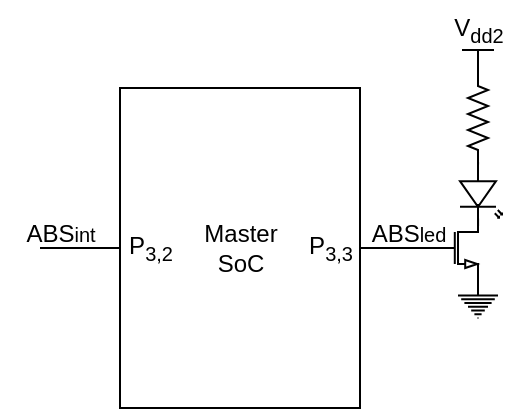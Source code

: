<mxfile version="24.7.8">
  <diagram name="Page-1" id="JXdEZ5sa7kSGQfPGai0q">
    <mxGraphModel dx="683" dy="398" grid="1" gridSize="10" guides="1" tooltips="1" connect="1" arrows="1" fold="1" page="1" pageScale="1" pageWidth="1100" pageHeight="850" math="0" shadow="0">
      <root>
        <mxCell id="0" />
        <mxCell id="1" parent="0" />
        <mxCell id="djroDKn9Spi4HhPKzQUC-1" value="" style="rounded=0;whiteSpace=wrap;html=1;snapToPoint=1;arcSize=12;" parent="1" vertex="1">
          <mxGeometry x="320" y="120" width="120" height="160" as="geometry" />
        </mxCell>
        <mxCell id="djroDKn9Spi4HhPKzQUC-4" value="Master&lt;div&gt;SoC&lt;/div&gt;" style="text;html=1;align=center;verticalAlign=middle;resizable=0;points=[];autosize=1;strokeColor=none;fillColor=none;" parent="1" vertex="1">
          <mxGeometry x="350" y="180" width="60" height="40" as="geometry" />
        </mxCell>
        <mxCell id="djroDKn9Spi4HhPKzQUC-44" value="P&lt;sub&gt;3,2&lt;/sub&gt;" style="text;html=1;align=center;verticalAlign=middle;resizable=1;points=[];autosize=1;strokeColor=none;fillColor=none;" parent="1" vertex="1">
          <mxGeometry x="320" y="185" width="30" height="30" as="geometry" />
        </mxCell>
        <mxCell id="djroDKn9Spi4HhPKzQUC-46" value="" style="verticalLabelPosition=bottom;shadow=0;dashed=0;align=center;html=1;verticalAlign=top;shape=mxgraph.electrical.transistors.nmos;pointerEvents=1;strokeWidth=1;" parent="1" vertex="1">
          <mxGeometry x="470" y="178" width="30" height="44" as="geometry" />
        </mxCell>
        <mxCell id="djroDKn9Spi4HhPKzQUC-47" value="" style="pointerEvents=1;verticalLabelPosition=bottom;shadow=0;dashed=0;align=center;html=1;verticalAlign=top;shape=mxgraph.electrical.signal_sources.protective_earth;strokeWidth=1;" parent="1" vertex="1">
          <mxGeometry x="489" y="220" width="20" height="15" as="geometry" />
        </mxCell>
        <mxCell id="djroDKn9Spi4HhPKzQUC-48" value="" style="verticalLabelPosition=bottom;shadow=0;dashed=0;align=center;html=1;verticalAlign=top;shape=mxgraph.electrical.opto_electronics.led_2;pointerEvents=1;direction=south;strokeWidth=1;" parent="1" vertex="1">
          <mxGeometry x="490" y="157" width="21" height="32" as="geometry" />
        </mxCell>
        <mxCell id="djroDKn9Spi4HhPKzQUC-49" value="" style="pointerEvents=1;verticalLabelPosition=bottom;shadow=0;dashed=0;align=center;html=1;verticalAlign=top;shape=mxgraph.electrical.resistors.resistor_2;direction=south;strokeWidth=1;" parent="1" vertex="1">
          <mxGeometry x="494" y="110" width="10" height="50" as="geometry" />
        </mxCell>
        <mxCell id="djroDKn9Spi4HhPKzQUC-50" value="V&lt;sub&gt;dd&lt;/sub&gt;" style="verticalLabelPosition=top;verticalAlign=bottom;shape=mxgraph.electrical.signal_sources.vdd;shadow=0;dashed=0;align=center;strokeWidth=1;fontSize=24;html=1;flipV=1;noLabel=1;" parent="1" vertex="1">
          <mxGeometry x="491" y="101" width="16" height="12" as="geometry" />
        </mxCell>
        <mxCell id="djroDKn9Spi4HhPKzQUC-51" value="V&lt;sub&gt;dd2&lt;/sub&gt;" style="text;html=1;align=center;verticalAlign=middle;resizable=0;points=[];autosize=1;strokeColor=none;fillColor=none;strokeWidth=1;" parent="1" vertex="1">
          <mxGeometry x="477" y="76" width="44" height="30" as="geometry" />
        </mxCell>
        <mxCell id="djroDKn9Spi4HhPKzQUC-52" value="" style="endArrow=none;html=1;rounded=0;entryX=0.5;entryY=0;entryDx=0;entryDy=0;entryPerimeter=0;exitX=0;exitY=0.5;exitDx=0;exitDy=0;exitPerimeter=0;strokeWidth=1;" parent="1" source="djroDKn9Spi4HhPKzQUC-49" target="djroDKn9Spi4HhPKzQUC-50" edge="1">
          <mxGeometry width="50" height="50" relative="1" as="geometry">
            <mxPoint x="469" y="100.5" as="sourcePoint" />
            <mxPoint x="519" y="50.5" as="targetPoint" />
          </mxGeometry>
        </mxCell>
        <mxCell id="djroDKn9Spi4HhPKzQUC-53" value="" style="endArrow=none;html=1;rounded=0;entryX=1;entryY=0.5;entryDx=0;entryDy=0;entryPerimeter=0;exitX=0;exitY=0.57;exitDx=0;exitDy=0;exitPerimeter=0;strokeWidth=1;" parent="1" source="djroDKn9Spi4HhPKzQUC-48" target="djroDKn9Spi4HhPKzQUC-49" edge="1">
          <mxGeometry width="50" height="50" relative="1" as="geometry">
            <mxPoint x="469" y="100.5" as="sourcePoint" />
            <mxPoint x="519" y="50.5" as="targetPoint" />
          </mxGeometry>
        </mxCell>
        <mxCell id="djroDKn9Spi4HhPKzQUC-54" value="" style="endArrow=none;html=1;rounded=0;exitX=1;exitY=0.57;exitDx=0;exitDy=0;exitPerimeter=0;entryX=1;entryY=0;entryDx=0;entryDy=0;entryPerimeter=0;strokeWidth=1;" parent="1" source="djroDKn9Spi4HhPKzQUC-48" target="djroDKn9Spi4HhPKzQUC-46" edge="1">
          <mxGeometry width="50" height="50" relative="1" as="geometry">
            <mxPoint x="469" y="100.5" as="sourcePoint" />
            <mxPoint x="519" y="50.5" as="targetPoint" />
          </mxGeometry>
        </mxCell>
        <mxCell id="djroDKn9Spi4HhPKzQUC-55" value="" style="endArrow=none;html=1;rounded=0;entryX=1;entryY=1;entryDx=0;entryDy=0;entryPerimeter=0;exitX=0.5;exitY=0;exitDx=0;exitDy=0;exitPerimeter=0;strokeWidth=1;" parent="1" source="djroDKn9Spi4HhPKzQUC-47" target="djroDKn9Spi4HhPKzQUC-46" edge="1">
          <mxGeometry width="50" height="50" relative="1" as="geometry">
            <mxPoint x="469" y="100.5" as="sourcePoint" />
            <mxPoint x="519" y="50.5" as="targetPoint" />
          </mxGeometry>
        </mxCell>
        <mxCell id="djroDKn9Spi4HhPKzQUC-56" value="" style="endArrow=none;html=1;rounded=0;exitX=0;exitY=0.5;exitDx=0;exitDy=0;exitPerimeter=0;" parent="1" source="djroDKn9Spi4HhPKzQUC-46" edge="1">
          <mxGeometry width="50" height="50" relative="1" as="geometry">
            <mxPoint x="480" y="230" as="sourcePoint" />
            <mxPoint x="440" y="200" as="targetPoint" />
          </mxGeometry>
        </mxCell>
        <mxCell id="djroDKn9Spi4HhPKzQUC-57" value="ABS&lt;span style=&quot;font-size: 10px;&quot;&gt;led&lt;/span&gt;" style="text;html=1;align=center;verticalAlign=middle;resizable=1;points=[];autosize=1;strokeColor=none;fillColor=none;strokeWidth=1;" parent="1" vertex="1">
          <mxGeometry x="434" y="178" width="60" height="30" as="geometry" />
        </mxCell>
        <mxCell id="FBvTsTJXSQNa4DerWJb3-1" value="ABS&lt;span style=&quot;font-size: 10px;&quot;&gt;int&lt;/span&gt;" style="text;html=1;align=center;verticalAlign=middle;resizable=1;points=[];autosize=1;strokeColor=none;fillColor=none;strokeWidth=1;" vertex="1" parent="1">
          <mxGeometry x="260" y="178" width="60" height="30" as="geometry" />
        </mxCell>
        <mxCell id="FBvTsTJXSQNa4DerWJb3-2" value="" style="endArrow=none;html=1;rounded=0;exitX=0;exitY=0.5;exitDx=0;exitDy=0;" edge="1" parent="1" source="djroDKn9Spi4HhPKzQUC-1">
          <mxGeometry width="50" height="50" relative="1" as="geometry">
            <mxPoint x="380" y="340" as="sourcePoint" />
            <mxPoint x="280" y="200" as="targetPoint" />
          </mxGeometry>
        </mxCell>
        <mxCell id="FBvTsTJXSQNa4DerWJb3-3" value="P&lt;sub&gt;3,3&lt;/sub&gt;" style="text;html=1;align=center;verticalAlign=middle;resizable=1;points=[];autosize=1;strokeColor=none;fillColor=none;" vertex="1" parent="1">
          <mxGeometry x="400" y="185" width="50" height="30" as="geometry" />
        </mxCell>
      </root>
    </mxGraphModel>
  </diagram>
</mxfile>
